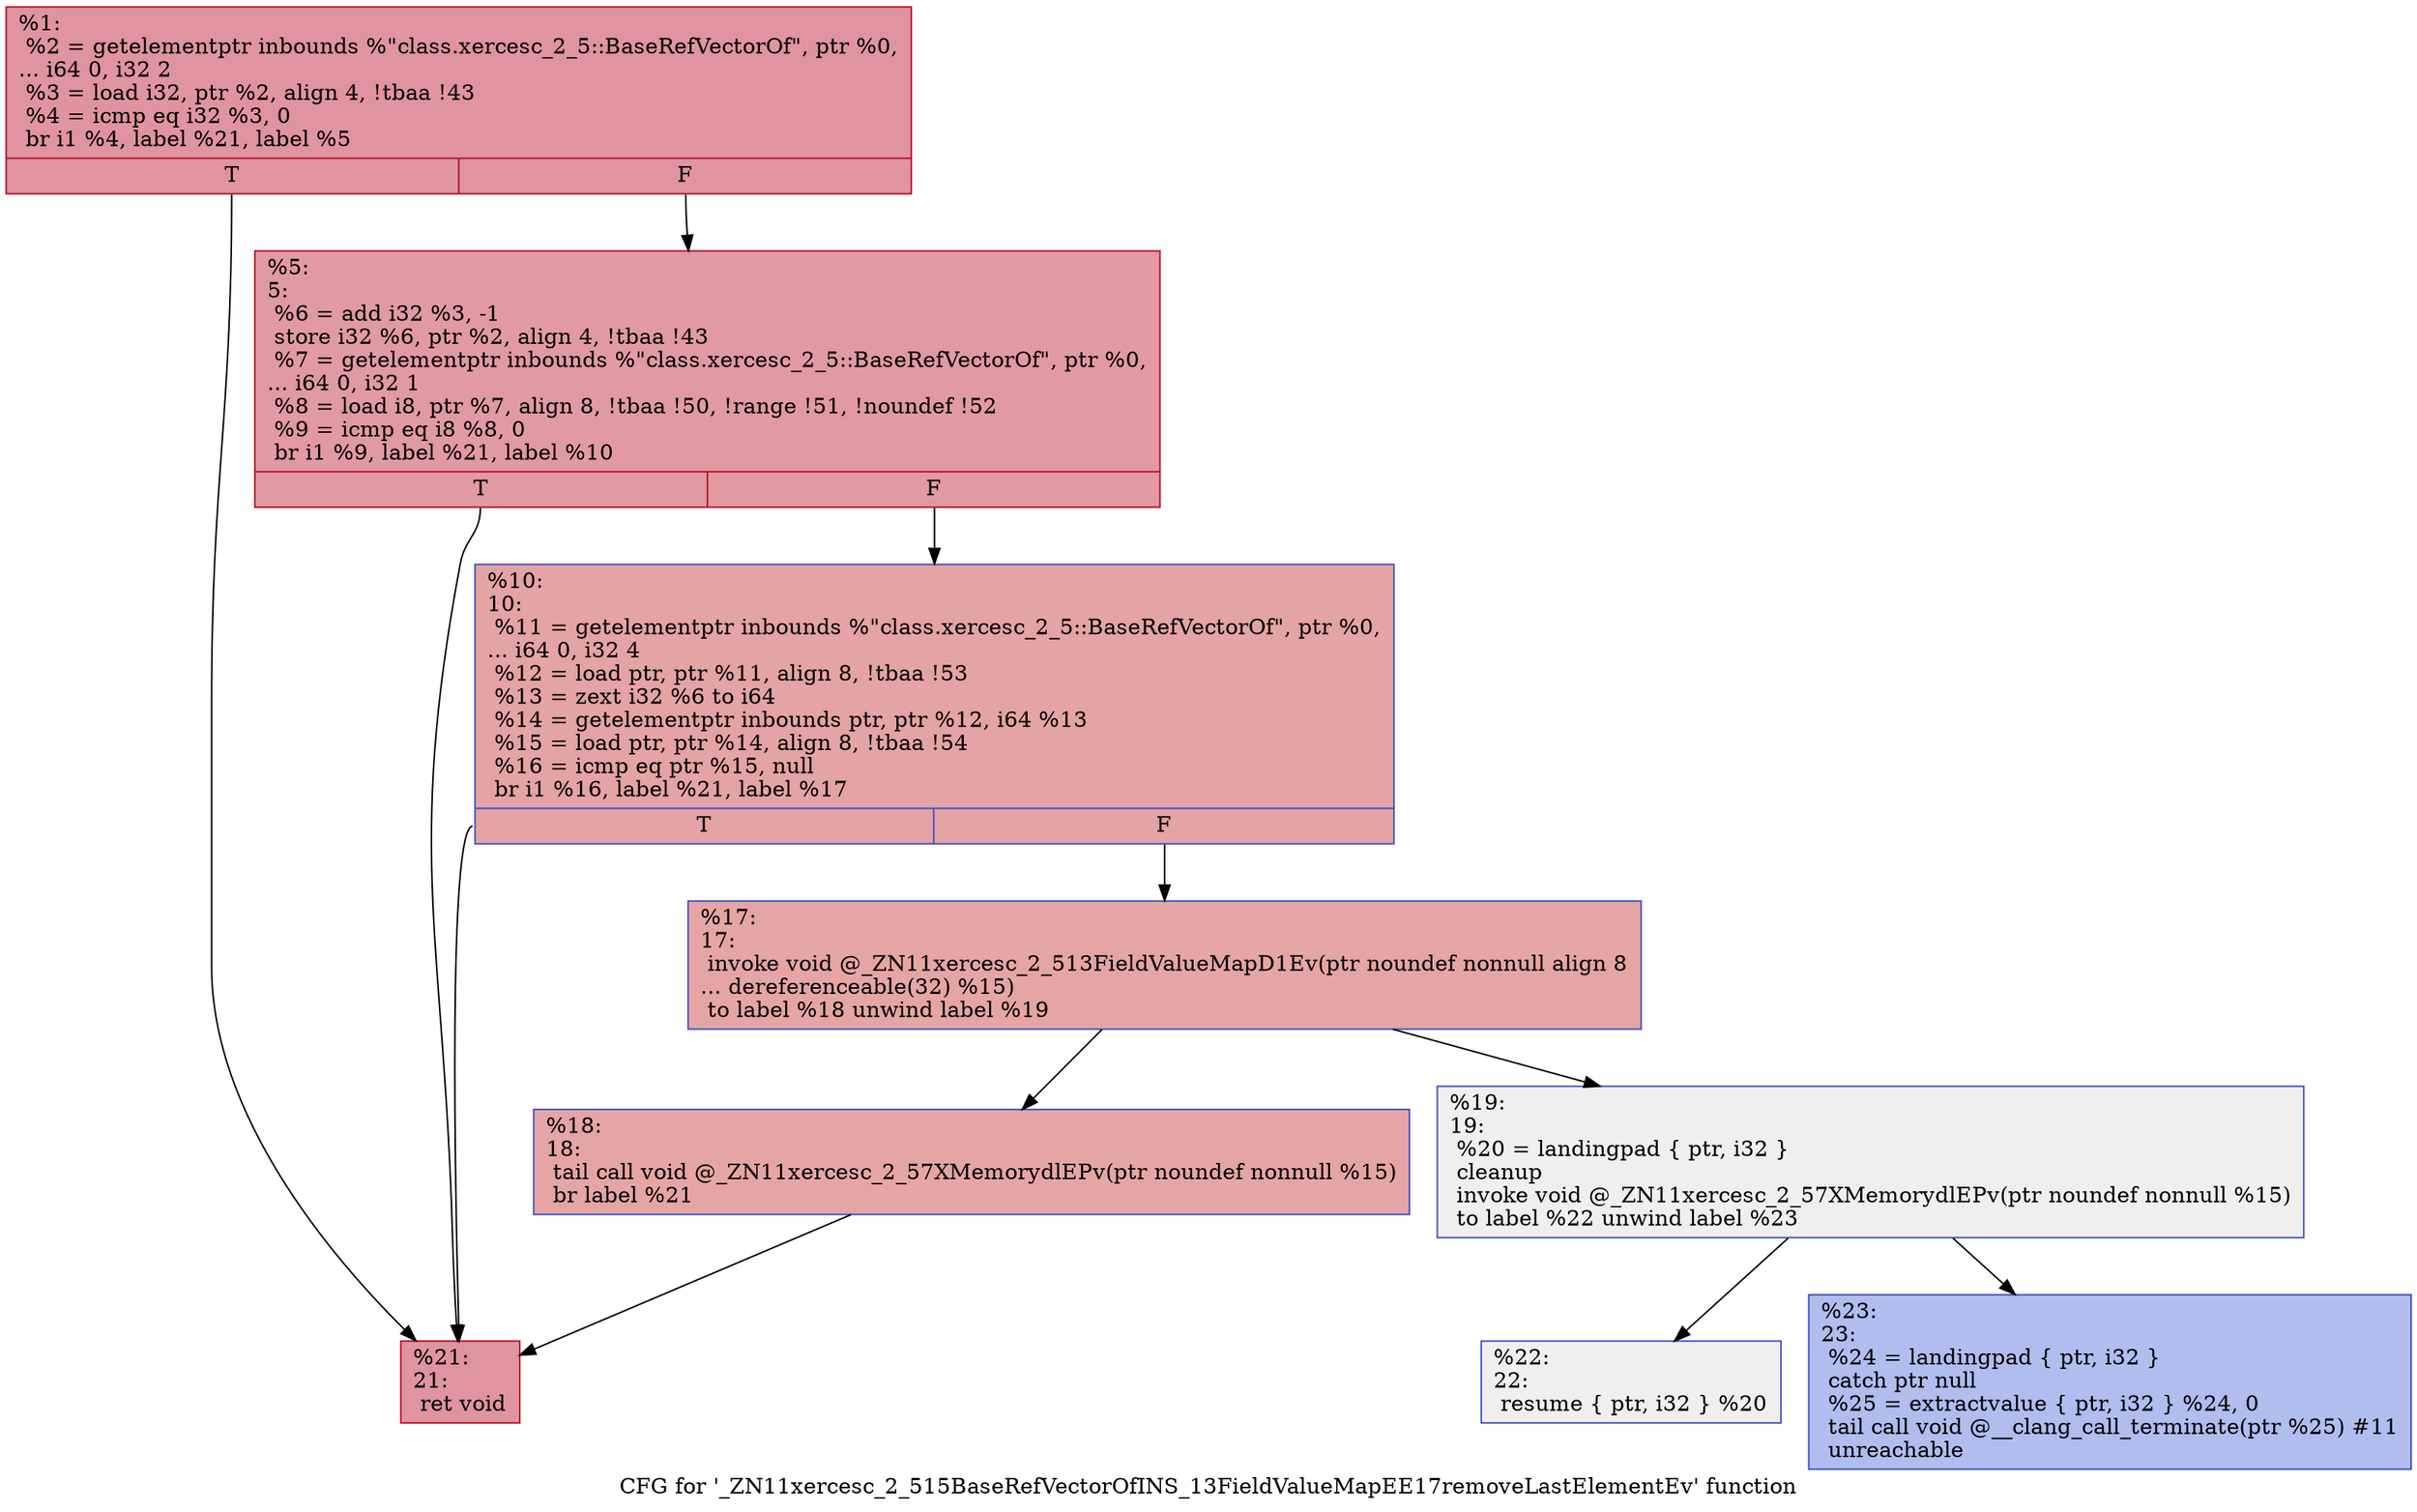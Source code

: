 digraph "CFG for '_ZN11xercesc_2_515BaseRefVectorOfINS_13FieldValueMapEE17removeLastElementEv' function" {
	label="CFG for '_ZN11xercesc_2_515BaseRefVectorOfINS_13FieldValueMapEE17removeLastElementEv' function";

	Node0x560876e34db0 [shape=record,color="#b70d28ff", style=filled, fillcolor="#b70d2870",label="{%1:\l  %2 = getelementptr inbounds %\"class.xercesc_2_5::BaseRefVectorOf\", ptr %0,\l... i64 0, i32 2\l  %3 = load i32, ptr %2, align 4, !tbaa !43\l  %4 = icmp eq i32 %3, 0\l  br i1 %4, label %21, label %5\l|{<s0>T|<s1>F}}"];
	Node0x560876e34db0:s0 -> Node0x560876e34f80;
	Node0x560876e34db0:s1 -> Node0x560876e34fd0;
	Node0x560876e34fd0 [shape=record,color="#b70d28ff", style=filled, fillcolor="#bb1b2c70",label="{%5:\l5:                                                \l  %6 = add i32 %3, -1\l  store i32 %6, ptr %2, align 4, !tbaa !43\l  %7 = getelementptr inbounds %\"class.xercesc_2_5::BaseRefVectorOf\", ptr %0,\l... i64 0, i32 1\l  %8 = load i8, ptr %7, align 8, !tbaa !50, !range !51, !noundef !52\l  %9 = icmp eq i8 %8, 0\l  br i1 %9, label %21, label %10\l|{<s0>T|<s1>F}}"];
	Node0x560876e34fd0:s0 -> Node0x560876e34f80;
	Node0x560876e34fd0:s1 -> Node0x560876e34f30;
	Node0x560876e34f30 [shape=record,color="#3d50c3ff", style=filled, fillcolor="#c32e3170",label="{%10:\l10:                                               \l  %11 = getelementptr inbounds %\"class.xercesc_2_5::BaseRefVectorOf\", ptr %0,\l... i64 0, i32 4\l  %12 = load ptr, ptr %11, align 8, !tbaa !53\l  %13 = zext i32 %6 to i64\l  %14 = getelementptr inbounds ptr, ptr %12, i64 %13\l  %15 = load ptr, ptr %14, align 8, !tbaa !54\l  %16 = icmp eq ptr %15, null\l  br i1 %16, label %21, label %17\l|{<s0>T|<s1>F}}"];
	Node0x560876e34f30:s0 -> Node0x560876e34f80;
	Node0x560876e34f30:s1 -> Node0x560876e35830;
	Node0x560876e35830 [shape=record,color="#3d50c3ff", style=filled, fillcolor="#c5333470",label="{%17:\l17:                                               \l  invoke void @_ZN11xercesc_2_513FieldValueMapD1Ev(ptr noundef nonnull align 8\l... dereferenceable(32) %15)\l          to label %18 unwind label %19\l}"];
	Node0x560876e35830 -> Node0x560876e35930;
	Node0x560876e35830 -> Node0x560876e35980;
	Node0x560876e35930 [shape=record,color="#3d50c3ff", style=filled, fillcolor="#c5333470",label="{%18:\l18:                                               \l  tail call void @_ZN11xercesc_2_57XMemorydlEPv(ptr noundef nonnull %15)\l  br label %21\l}"];
	Node0x560876e35930 -> Node0x560876e34f80;
	Node0x560876e35980 [shape=record,color="#3d50c3ff", style=filled, fillcolor="#e0dbd870",label="{%19:\l19:                                               \l  %20 = landingpad \{ ptr, i32 \}\l          cleanup\l  invoke void @_ZN11xercesc_2_57XMemorydlEPv(ptr noundef nonnull %15)\l          to label %22 unwind label %23\l}"];
	Node0x560876e35980 -> Node0x560876e35ce0;
	Node0x560876e35980 -> Node0x560876e35d30;
	Node0x560876e34f80 [shape=record,color="#b70d28ff", style=filled, fillcolor="#b70d2870",label="{%21:\l21:                                               \l  ret void\l}"];
	Node0x560876e35ce0 [shape=record,color="#3d50c3ff", style=filled, fillcolor="#e0dbd870",label="{%22:\l22:                                               \l  resume \{ ptr, i32 \} %20\l}"];
	Node0x560876e35d30 [shape=record,color="#3d50c3ff", style=filled, fillcolor="#4f69d970",label="{%23:\l23:                                               \l  %24 = landingpad \{ ptr, i32 \}\l          catch ptr null\l  %25 = extractvalue \{ ptr, i32 \} %24, 0\l  tail call void @__clang_call_terminate(ptr %25) #11\l  unreachable\l}"];
}
